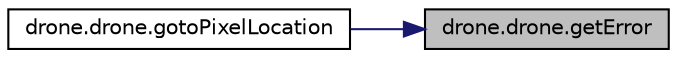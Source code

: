 digraph "drone.drone.getError"
{
 // LATEX_PDF_SIZE
  edge [fontname="Helvetica",fontsize="10",labelfontname="Helvetica",labelfontsize="10"];
  node [fontname="Helvetica",fontsize="10",shape=record];
  rankdir="RL";
  Node1 [label="drone.drone.getError",height=0.2,width=0.4,color="black", fillcolor="grey75", style="filled", fontcolor="black",tooltip=" "];
  Node1 -> Node2 [dir="back",color="midnightblue",fontsize="10",style="solid",fontname="Helvetica"];
  Node2 [label="drone.drone.gotoPixelLocation",height=0.2,width=0.4,color="black", fillcolor="white", style="filled",URL="$classdrone_1_1drone.html#ae43fd70d8978e8566b4cf22a73c43d29",tooltip=" "];
}
